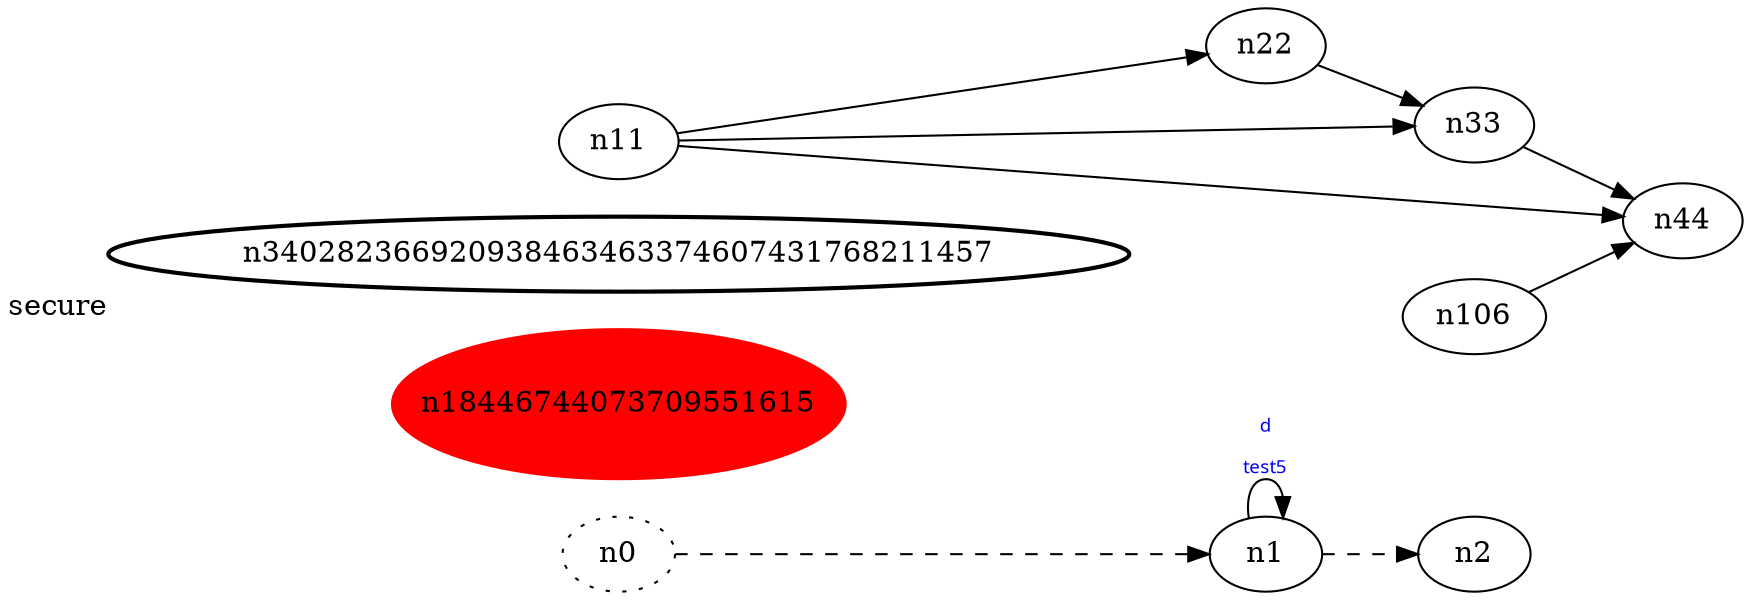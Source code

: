 digraph test5 {
	rankdir=LR;
	fontcolor=blue; /* c0; c1; c0 -- c1 */
	n0 [style=dotted, fillcolor="#123457"]; // c2; c3; c2 -- c3
	n18446744073709551615 [height=0, width=1, color=red, style=filled][height=1, width=1, color=red, style=filled];
	n340282366920938463463374607431󠁗768211457 [style=bold, xlabel="secure"];
	n0 -> n1 -> n2[style=dashed];
	n1 -> n1 [fontname="comic sans", label="d\n\l\G", fontcolor=blue, fontsize=9];
	n11 -> n22;
	n11 -> n33;
	n11 -> n44;
	n22 -> n33;
	n106 -> n44;
	n33 -> n44;
}
